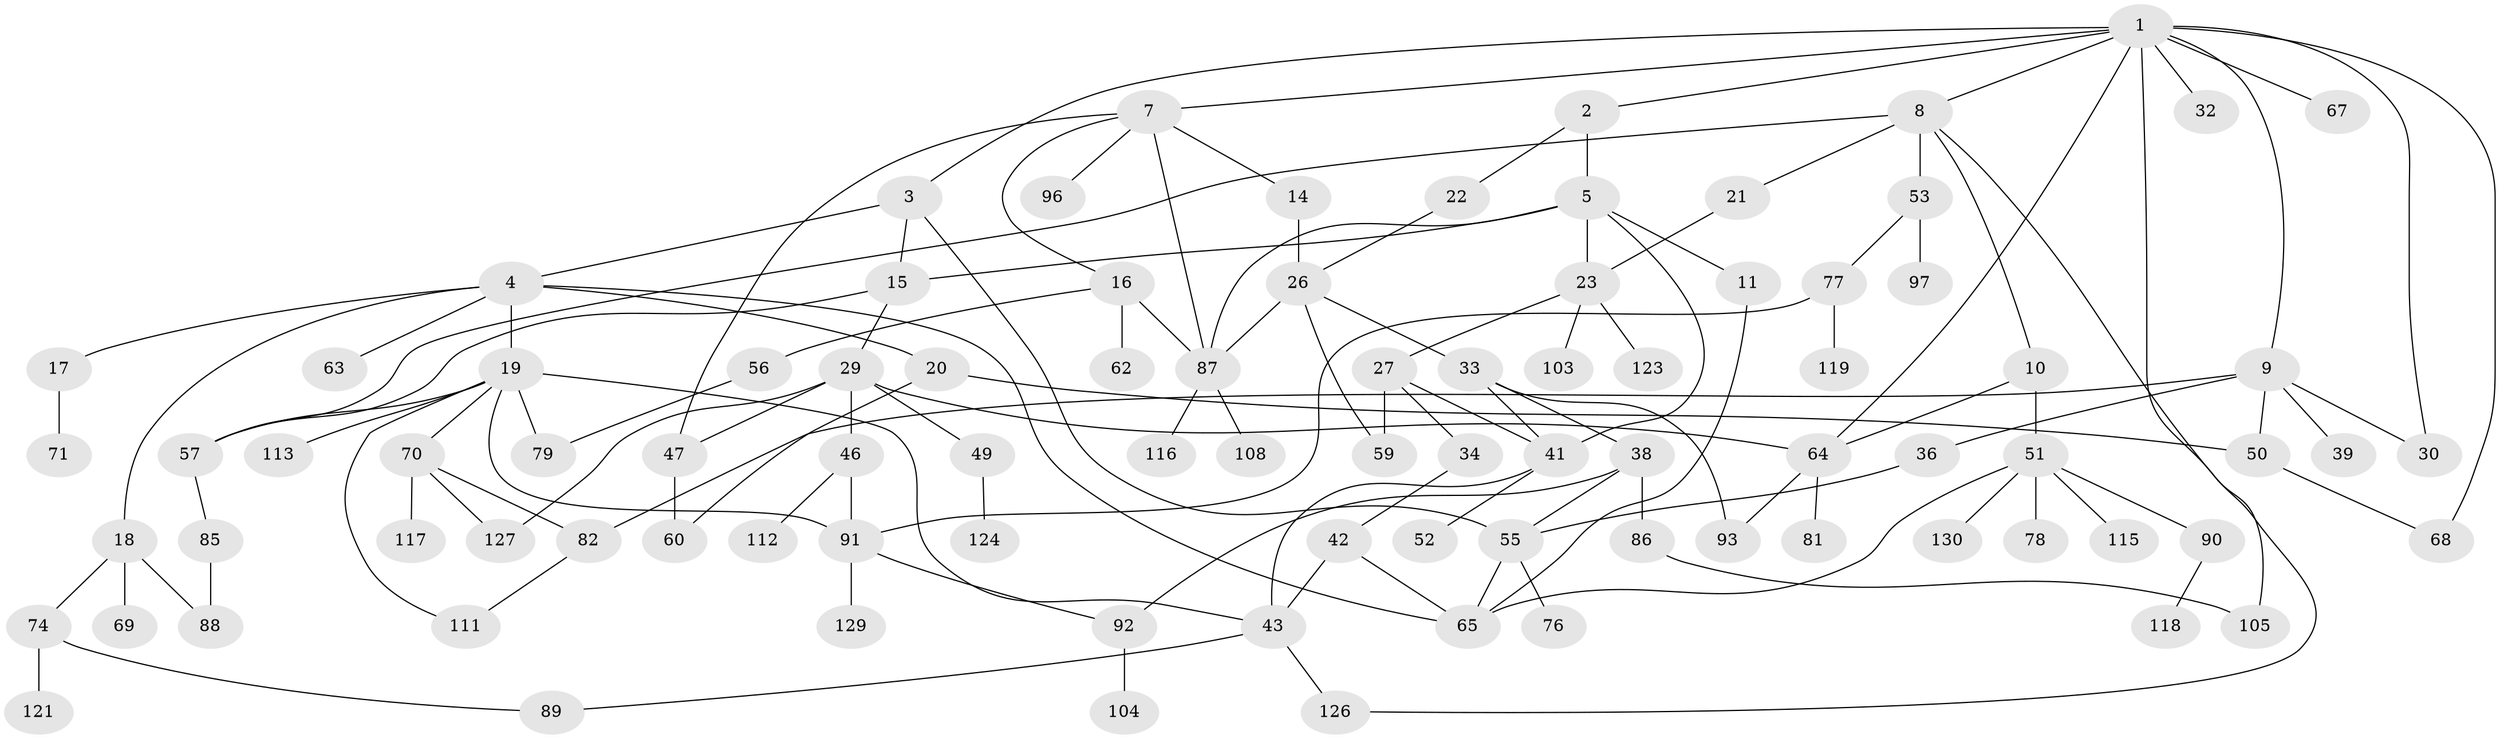 // original degree distribution, {9: 0.007575757575757576, 3: 0.21212121212121213, 4: 0.14393939393939395, 5: 0.07575757575757576, 6: 0.015151515151515152, 7: 0.007575757575757576, 2: 0.26515151515151514, 1: 0.2727272727272727}
// Generated by graph-tools (version 1.1) at 2025/10/02/27/25 16:10:51]
// undirected, 91 vertices, 128 edges
graph export_dot {
graph [start="1"]
  node [color=gray90,style=filled];
  1 [super="+13"];
  2;
  3 [super="+83"];
  4 [super="+6"];
  5;
  7 [super="+12"];
  8 [super="+120"];
  9 [super="+24"];
  10;
  11 [super="+54"];
  14;
  15 [super="+61"];
  16 [super="+114"];
  17;
  18 [super="+28"];
  19 [super="+37"];
  20 [super="+99"];
  21 [super="+25"];
  22;
  23 [super="+31"];
  26 [super="+40"];
  27;
  29 [super="+35"];
  30;
  32 [super="+80"];
  33 [super="+66"];
  34;
  36;
  38 [super="+44"];
  39;
  41 [super="+45"];
  42 [super="+48"];
  43 [super="+94"];
  46;
  47 [super="+95"];
  49;
  50 [super="+58"];
  51 [super="+84"];
  52;
  53 [super="+98"];
  55 [super="+131"];
  56;
  57;
  59 [super="+72"];
  60;
  62;
  63 [super="+75"];
  64;
  65 [super="+73"];
  67;
  68 [super="+125"];
  69;
  70 [super="+101"];
  71;
  74 [super="+107"];
  76;
  77;
  78;
  79;
  81;
  82 [super="+128"];
  85 [super="+102"];
  86;
  87 [super="+106"];
  88 [super="+100"];
  89 [super="+132"];
  90;
  91 [super="+110"];
  92;
  93 [super="+109"];
  96;
  97;
  103;
  104;
  105 [super="+122"];
  108;
  111;
  112;
  113;
  115;
  116;
  117;
  118;
  119;
  121;
  123;
  124;
  126;
  127;
  129;
  130;
  1 -- 2;
  1 -- 3;
  1 -- 7;
  1 -- 8;
  1 -- 9;
  1 -- 30;
  1 -- 32;
  1 -- 67;
  1 -- 64;
  1 -- 68;
  1 -- 105;
  2 -- 5;
  2 -- 22;
  3 -- 4;
  3 -- 55;
  3 -- 15;
  4 -- 17;
  4 -- 18;
  4 -- 63;
  4 -- 65;
  4 -- 19;
  4 -- 20;
  5 -- 11;
  5 -- 15;
  5 -- 87;
  5 -- 41;
  5 -- 23;
  7 -- 16;
  7 -- 96;
  7 -- 87;
  7 -- 47;
  7 -- 14;
  8 -- 10;
  8 -- 21;
  8 -- 53 [weight=2];
  8 -- 57;
  8 -- 126;
  9 -- 36;
  9 -- 39;
  9 -- 30;
  9 -- 50;
  9 -- 82;
  10 -- 51;
  10 -- 64;
  11 -- 65;
  14 -- 26 [weight=2];
  15 -- 29;
  15 -- 57;
  16 -- 56;
  16 -- 62;
  16 -- 87;
  17 -- 71;
  18 -- 69;
  18 -- 74;
  18 -- 88;
  19 -- 43;
  19 -- 70;
  19 -- 111;
  19 -- 113;
  19 -- 57;
  19 -- 91 [weight=2];
  19 -- 79;
  20 -- 60;
  20 -- 50;
  21 -- 23;
  22 -- 26;
  23 -- 27;
  23 -- 103;
  23 -- 123;
  26 -- 33;
  26 -- 87;
  26 -- 59;
  27 -- 34;
  27 -- 41;
  27 -- 59;
  29 -- 49;
  29 -- 64;
  29 -- 46;
  29 -- 127;
  29 -- 47;
  33 -- 38;
  33 -- 93;
  33 -- 41;
  34 -- 42;
  36 -- 55;
  38 -- 55;
  38 -- 86;
  38 -- 92;
  41 -- 52;
  41 -- 43;
  42 -- 65;
  42 -- 43;
  43 -- 89;
  43 -- 126;
  46 -- 112;
  46 -- 91;
  47 -- 60;
  49 -- 124;
  50 -- 68;
  51 -- 78;
  51 -- 90;
  51 -- 65;
  51 -- 115;
  51 -- 130;
  53 -- 77;
  53 -- 97;
  55 -- 76;
  55 -- 65;
  56 -- 79;
  57 -- 85;
  64 -- 81;
  64 -- 93;
  70 -- 127;
  70 -- 117;
  70 -- 82;
  74 -- 121;
  74 -- 89;
  77 -- 119;
  77 -- 91;
  82 -- 111;
  85 -- 88;
  86 -- 105;
  87 -- 116;
  87 -- 108;
  90 -- 118;
  91 -- 92;
  91 -- 129;
  92 -- 104;
}

